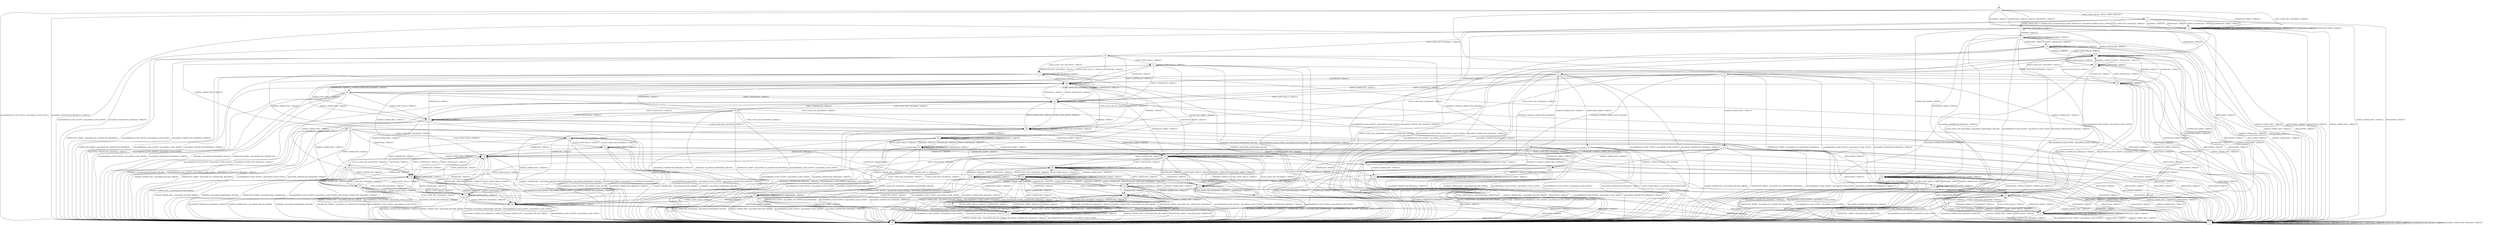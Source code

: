 digraph h5 {
s0 [label="s0"];
s1 [label="s1"];
s2 [label="s2"];
s3 [label="s3"];
s4 [label="s4"];
s5 [label="s5"];
s6 [label="s6"];
s7 [label="s7"];
s17 [label="s17"];
s18 [label="s18"];
s27 [label="s27"];
s8 [label="s8"];
s9 [label="s9"];
s10 [label="s10"];
s11 [label="s11"];
s19 [label="s19"];
s21 [label="s21"];
s22 [label="s22"];
s28 [label="s28"];
s33 [label="s33"];
s34 [label="s34"];
s37 [label="s37"];
s43 [label="s43"];
s45 [label="s45"];
s12 [label="s12"];
s13 [label="s13"];
s14 [label="s14"];
s15 [label="s15"];
s24 [label="s24"];
s25 [label="s25"];
s29 [label="s29"];
s36 [label="s36"];
s38 [label="s38"];
s40 [label="s40"];
s42 [label="s42"];
s44 [label="s44"];
s46 [label="s46"];
s49 [label="s49"];
s52 [label="s52"];
s16 [label="s16"];
s20 [label="s20"];
s26 [label="s26"];
s30 [label="s30"];
s31 [label="s31"];
s39 [label="s39"];
s47 [label="s47"];
s48 [label="s48"];
s50 [label="s50"];
s53 [label="s53"];
s23 [label="s23"];
s32 [label="s32"];
s35 [label="s35"];
s51 [label="s51"];
s54 [label="s54"];
s41 [label="s41"];
s0 -> s1 [label="ECDH_CLIENT_HELLO / HELLO_VERIFY_REQUEST+"];
s0 -> s2 [label="ECDH_CLIENT_KEY_EXCHANGE / TIMEOUT"];
s0 -> s3 [label="CHANGE_CIPHER_SPEC / TIMEOUT"];
s0 -> s2 [label="FINISHED / TIMEOUT"];
s0 -> s3 [label="APPLICATION / TIMEOUT"];
s0 -> s2 [label="CERTIFICATE / TIMEOUT"];
s0 -> s2 [label="EMPTY_CERTIFICATE / TIMEOUT"];
s0 -> s2 [label="CERTIFICATE_VERIFY / TIMEOUT"];
s0 -> s4 [label="Alert(WARNING,CLOSE_NOTIFY) / Alert(FATAL,CLOSE_NOTIFY)"];
s0 -> s4 [label="Alert(FATAL,UNEXPECTED_MESSAGE) / TIMEOUT"];
s1 -> s5 [label="ECDH_CLIENT_HELLO / SERVER_HELLO,CERTIFICATE,ECDHE_SERVER_KEY_EXCHANGE,SERVER_HELLO_DONE"];
s1 -> s2 [label="ECDH_CLIENT_KEY_EXCHANGE / TIMEOUT"];
s1 -> s3 [label="CHANGE_CIPHER_SPEC / TIMEOUT"];
s1 -> s2 [label="FINISHED / TIMEOUT"];
s1 -> s3 [label="APPLICATION / TIMEOUT"];
s1 -> s2 [label="CERTIFICATE / TIMEOUT"];
s1 -> s2 [label="EMPTY_CERTIFICATE / TIMEOUT"];
s1 -> s2 [label="CERTIFICATE_VERIFY / TIMEOUT"];
s1 -> s4 [label="Alert(WARNING,CLOSE_NOTIFY) / Alert(FATAL,CLOSE_NOTIFY)"];
s1 -> s4 [label="Alert(FATAL,UNEXPECTED_MESSAGE) / TIMEOUT"];
s2 -> s2 [label="ECDH_CLIENT_HELLO / TIMEOUT"];
s2 -> s2 [label="ECDH_CLIENT_KEY_EXCHANGE / TIMEOUT"];
s2 -> s3 [label="CHANGE_CIPHER_SPEC / TIMEOUT"];
s2 -> s2 [label="FINISHED / TIMEOUT"];
s2 -> s3 [label="APPLICATION / TIMEOUT"];
s2 -> s2 [label="CERTIFICATE / TIMEOUT"];
s2 -> s2 [label="EMPTY_CERTIFICATE / TIMEOUT"];
s2 -> s2 [label="CERTIFICATE_VERIFY / TIMEOUT"];
s2 -> s4 [label="Alert(WARNING,CLOSE_NOTIFY) / Alert(FATAL,CLOSE_NOTIFY)"];
s2 -> s4 [label="Alert(FATAL,UNEXPECTED_MESSAGE) / TIMEOUT"];
s3 -> s3 [label="ECDH_CLIENT_HELLO / TIMEOUT"];
s3 -> s3 [label="ECDH_CLIENT_KEY_EXCHANGE / TIMEOUT"];
s3 -> s3 [label="CHANGE_CIPHER_SPEC / TIMEOUT"];
s3 -> s3 [label="FINISHED / TIMEOUT"];
s3 -> s3 [label="APPLICATION / TIMEOUT"];
s3 -> s3 [label="CERTIFICATE / TIMEOUT"];
s3 -> s3 [label="EMPTY_CERTIFICATE / TIMEOUT"];
s3 -> s3 [label="CERTIFICATE_VERIFY / TIMEOUT"];
s3 -> s3 [label="Alert(WARNING,CLOSE_NOTIFY) / TIMEOUT"];
s3 -> s3 [label="Alert(FATAL,UNEXPECTED_MESSAGE) / TIMEOUT"];
s4 -> s4 [label="ECDH_CLIENT_HELLO / SOCKET_CLOSED"];
s4 -> s4 [label="ECDH_CLIENT_KEY_EXCHANGE / SOCKET_CLOSED"];
s4 -> s4 [label="CHANGE_CIPHER_SPEC / SOCKET_CLOSED"];
s4 -> s4 [label="FINISHED / SOCKET_CLOSED"];
s4 -> s4 [label="APPLICATION / SOCKET_CLOSED"];
s4 -> s4 [label="CERTIFICATE / SOCKET_CLOSED"];
s4 -> s4 [label="EMPTY_CERTIFICATE / SOCKET_CLOSED"];
s4 -> s4 [label="CERTIFICATE_VERIFY / SOCKET_CLOSED"];
s4 -> s4 [label="Alert(WARNING,CLOSE_NOTIFY) / SOCKET_CLOSED"];
s4 -> s4 [label="Alert(FATAL,UNEXPECTED_MESSAGE) / SOCKET_CLOSED"];
s5 -> s5 [label="ECDH_CLIENT_HELLO / TIMEOUT"];
s5 -> s6 [label="ECDH_CLIENT_KEY_EXCHANGE / TIMEOUT"];
s5 -> s3 [label="CHANGE_CIPHER_SPEC / TIMEOUT"];
s5 -> s7 [label="FINISHED / TIMEOUT"];
s5 -> s3 [label="APPLICATION / TIMEOUT"];
s5 -> s17 [label="CERTIFICATE / TIMEOUT"];
s5 -> s27 [label="EMPTY_CERTIFICATE / TIMEOUT"];
s5 -> s18 [label="CERTIFICATE_VERIFY / TIMEOUT"];
s5 -> s4 [label="Alert(WARNING,CLOSE_NOTIFY) / Alert(FATAL,CLOSE_NOTIFY)"];
s5 -> s4 [label="Alert(FATAL,UNEXPECTED_MESSAGE) / TIMEOUT"];
s6 -> s8 [label="ECDH_CLIENT_HELLO / TIMEOUT"];
s6 -> s9 [label="ECDH_CLIENT_KEY_EXCHANGE / TIMEOUT"];
s6 -> s10 [label="CHANGE_CIPHER_SPEC / TIMEOUT"];
s6 -> s11 [label="FINISHED / CHANGE_CIPHER_SPEC,FINISHED"];
s6 -> s3 [label="APPLICATION / TIMEOUT"];
s6 -> s28 [label="CERTIFICATE / TIMEOUT"];
s6 -> s43 [label="EMPTY_CERTIFICATE / TIMEOUT"];
s6 -> s4 [label="CERTIFICATE_VERIFY / Alert(FATAL,NO_CERTIFICATE_RESERVED)"];
s6 -> s4 [label="Alert(WARNING,CLOSE_NOTIFY) / Alert(FATAL,CLOSE_NOTIFY)"];
s6 -> s4 [label="Alert(FATAL,UNEXPECTED_MESSAGE) / TIMEOUT"];
s7 -> s7 [label="ECDH_CLIENT_HELLO / TIMEOUT"];
s7 -> s4 [label="ECDH_CLIENT_KEY_EXCHANGE / Alert(FATAL,HANDSHAKE_FAILURE)"];
s7 -> s3 [label="CHANGE_CIPHER_SPEC / TIMEOUT"];
s7 -> s7 [label="FINISHED / TIMEOUT"];
s7 -> s3 [label="APPLICATION / TIMEOUT"];
s7 -> s19 [label="CERTIFICATE / TIMEOUT"];
s7 -> s19 [label="EMPTY_CERTIFICATE / TIMEOUT"];
s7 -> s18 [label="CERTIFICATE_VERIFY / TIMEOUT"];
s7 -> s4 [label="Alert(WARNING,CLOSE_NOTIFY) / Alert(FATAL,CLOSE_NOTIFY)"];
s7 -> s4 [label="Alert(FATAL,UNEXPECTED_MESSAGE) / TIMEOUT"];
s17 -> s17 [label="ECDH_CLIENT_HELLO / TIMEOUT"];
s17 -> s21 [label="ECDH_CLIENT_KEY_EXCHANGE / TIMEOUT"];
s17 -> s3 [label="CHANGE_CIPHER_SPEC / TIMEOUT"];
s17 -> s17 [label="FINISHED / TIMEOUT"];
s17 -> s3 [label="APPLICATION / TIMEOUT"];
s17 -> s45 [label="CERTIFICATE / TIMEOUT"];
s17 -> s27 [label="EMPTY_CERTIFICATE / TIMEOUT"];
s17 -> s33 [label="CERTIFICATE_VERIFY / TIMEOUT"];
s17 -> s4 [label="Alert(WARNING,CLOSE_NOTIFY) / Alert(FATAL,CLOSE_NOTIFY)"];
s17 -> s4 [label="Alert(FATAL,UNEXPECTED_MESSAGE) / TIMEOUT"];
s18 -> s18 [label="ECDH_CLIENT_HELLO / TIMEOUT"];
s18 -> s22 [label="ECDH_CLIENT_KEY_EXCHANGE / TIMEOUT"];
s18 -> s3 [label="CHANGE_CIPHER_SPEC / TIMEOUT"];
s18 -> s18 [label="FINISHED / TIMEOUT"];
s18 -> s3 [label="APPLICATION / TIMEOUT"];
s18 -> s34 [label="CERTIFICATE / TIMEOUT"];
s18 -> s18 [label="EMPTY_CERTIFICATE / TIMEOUT"];
s18 -> s18 [label="CERTIFICATE_VERIFY / TIMEOUT"];
s18 -> s4 [label="Alert(WARNING,CLOSE_NOTIFY) / Alert(FATAL,CLOSE_NOTIFY)"];
s18 -> s4 [label="Alert(FATAL,UNEXPECTED_MESSAGE) / TIMEOUT"];
s27 -> s17 [label="ECDH_CLIENT_HELLO / TIMEOUT"];
s27 -> s37 [label="ECDH_CLIENT_KEY_EXCHANGE / TIMEOUT"];
s27 -> s3 [label="CHANGE_CIPHER_SPEC / TIMEOUT"];
s27 -> s17 [label="FINISHED / TIMEOUT"];
s27 -> s3 [label="APPLICATION / TIMEOUT"];
s27 -> s45 [label="CERTIFICATE / TIMEOUT"];
s27 -> s27 [label="EMPTY_CERTIFICATE / TIMEOUT"];
s27 -> s33 [label="CERTIFICATE_VERIFY / TIMEOUT"];
s27 -> s4 [label="Alert(WARNING,CLOSE_NOTIFY) / Alert(FATAL,CLOSE_NOTIFY)"];
s27 -> s4 [label="Alert(FATAL,UNEXPECTED_MESSAGE) / TIMEOUT"];
s8 -> s8 [label="ECDH_CLIENT_HELLO / TIMEOUT"];
s8 -> s9 [label="ECDH_CLIENT_KEY_EXCHANGE / TIMEOUT"];
s8 -> s12 [label="CHANGE_CIPHER_SPEC / TIMEOUT"];
s8 -> s4 [label="FINISHED / Alert(FATAL,HANDSHAKE_FAILURE)"];
s8 -> s3 [label="APPLICATION / TIMEOUT"];
s8 -> s28 [label="CERTIFICATE / TIMEOUT"];
s8 -> s43 [label="EMPTY_CERTIFICATE / TIMEOUT"];
s8 -> s44 [label="CERTIFICATE_VERIFY / TIMEOUT"];
s8 -> s4 [label="Alert(WARNING,CLOSE_NOTIFY) / Alert(FATAL,CLOSE_NOTIFY)"];
s8 -> s4 [label="Alert(FATAL,UNEXPECTED_MESSAGE) / TIMEOUT"];
s9 -> s8 [label="ECDH_CLIENT_HELLO / TIMEOUT"];
s9 -> s9 [label="ECDH_CLIENT_KEY_EXCHANGE / TIMEOUT"];
s9 -> s13 [label="CHANGE_CIPHER_SPEC / TIMEOUT"];
s9 -> s4 [label="FINISHED / Alert(FATAL,HANDSHAKE_FAILURE)"];
s9 -> s3 [label="APPLICATION / TIMEOUT"];
s9 -> s28 [label="CERTIFICATE / TIMEOUT"];
s9 -> s43 [label="EMPTY_CERTIFICATE / TIMEOUT"];
s9 -> s4 [label="CERTIFICATE_VERIFY / Alert(FATAL,NO_CERTIFICATE_RESERVED)"];
s9 -> s4 [label="Alert(WARNING,CLOSE_NOTIFY) / Alert(FATAL,CLOSE_NOTIFY)"];
s9 -> s4 [label="Alert(FATAL,UNEXPECTED_MESSAGE) / TIMEOUT"];
s10 -> s12 [label="ECDH_CLIENT_HELLO / TIMEOUT"];
s10 -> s13 [label="ECDH_CLIENT_KEY_EXCHANGE / TIMEOUT"];
s10 -> s4 [label="CHANGE_CIPHER_SPEC / Alert(FATAL,DECODE_ERROR)"];
s10 -> s14 [label="FINISHED / CHANGE_CIPHER_SPEC,FINISHED"];
s10 -> s3 [label="APPLICATION / TIMEOUT"];
s10 -> s15 [label="CERTIFICATE / TIMEOUT"];
s10 -> s29 [label="EMPTY_CERTIFICATE / TIMEOUT"];
s10 -> s4 [label="CERTIFICATE_VERIFY / Alert(FATAL,NO_CERTIFICATE_RESERVED)"];
s10 -> s4 [label="Alert(WARNING,CLOSE_NOTIFY) / Alert(FATAL,CLOSE_NOTIFY)"];
s10 -> s4 [label="Alert(FATAL,UNEXPECTED_MESSAGE) / TIMEOUT"];
s11 -> s11 [label="ECDH_CLIENT_HELLO / TIMEOUT"];
s11 -> s11 [label="ECDH_CLIENT_KEY_EXCHANGE / TIMEOUT"];
s11 -> s14 [label="CHANGE_CIPHER_SPEC / TIMEOUT"];
s11 -> s11 [label="FINISHED / TIMEOUT"];
s11 -> s4 [label="APPLICATION / APPLICATION"];
s11 -> s11 [label="CERTIFICATE / TIMEOUT"];
s11 -> s11 [label="EMPTY_CERTIFICATE / TIMEOUT"];
s11 -> s11 [label="CERTIFICATE_VERIFY / TIMEOUT"];
s11 -> s4 [label="Alert(WARNING,CLOSE_NOTIFY) / Alert(FATAL,CLOSE_NOTIFY)"];
s11 -> s4 [label="Alert(FATAL,UNEXPECTED_MESSAGE) / TIMEOUT"];
s19 -> s17 [label="ECDH_CLIENT_HELLO / TIMEOUT"];
s19 -> s4 [label="ECDH_CLIENT_KEY_EXCHANGE / Alert(FATAL,HANDSHAKE_FAILURE)"];
s19 -> s3 [label="CHANGE_CIPHER_SPEC / TIMEOUT"];
s19 -> s17 [label="FINISHED / TIMEOUT"];
s19 -> s3 [label="APPLICATION / TIMEOUT"];
s19 -> s19 [label="CERTIFICATE / TIMEOUT"];
s19 -> s19 [label="EMPTY_CERTIFICATE / TIMEOUT"];
s19 -> s33 [label="CERTIFICATE_VERIFY / TIMEOUT"];
s19 -> s4 [label="Alert(WARNING,CLOSE_NOTIFY) / Alert(FATAL,CLOSE_NOTIFY)"];
s19 -> s4 [label="Alert(FATAL,UNEXPECTED_MESSAGE) / TIMEOUT"];
s21 -> s36 [label="ECDH_CLIENT_HELLO / TIMEOUT"];
s21 -> s46 [label="ECDH_CLIENT_KEY_EXCHANGE / TIMEOUT"];
s21 -> s24 [label="CHANGE_CIPHER_SPEC / TIMEOUT"];
s21 -> s11 [label="FINISHED / CHANGE_CIPHER_SPEC,FINISHED"];
s21 -> s3 [label="APPLICATION / TIMEOUT"];
s21 -> s28 [label="CERTIFICATE / TIMEOUT"];
s21 -> s43 [label="EMPTY_CERTIFICATE / TIMEOUT"];
s21 -> s25 [label="CERTIFICATE_VERIFY / TIMEOUT"];
s21 -> s4 [label="Alert(WARNING,CLOSE_NOTIFY) / Alert(FATAL,CLOSE_NOTIFY)"];
s21 -> s4 [label="Alert(FATAL,UNEXPECTED_MESSAGE) / TIMEOUT"];
s22 -> s18 [label="ECDH_CLIENT_HELLO / TIMEOUT"];
s22 -> s22 [label="ECDH_CLIENT_KEY_EXCHANGE / TIMEOUT"];
s22 -> s3 [label="CHANGE_CIPHER_SPEC / TIMEOUT"];
s22 -> s18 [label="FINISHED / TIMEOUT"];
s22 -> s3 [label="APPLICATION / TIMEOUT"];
s22 -> s34 [label="CERTIFICATE / TIMEOUT"];
s22 -> s18 [label="EMPTY_CERTIFICATE / TIMEOUT"];
s22 -> s4 [label="CERTIFICATE_VERIFY / Alert(FATAL,NO_CERTIFICATE_RESERVED)"];
s22 -> s4 [label="Alert(WARNING,CLOSE_NOTIFY) / Alert(FATAL,CLOSE_NOTIFY)"];
s22 -> s4 [label="Alert(FATAL,UNEXPECTED_MESSAGE) / TIMEOUT"];
s28 -> s46 [label="ECDH_CLIENT_HELLO / TIMEOUT"];
s28 -> s38 [label="ECDH_CLIENT_KEY_EXCHANGE / TIMEOUT"];
s28 -> s15 [label="CHANGE_CIPHER_SPEC / TIMEOUT"];
s28 -> s52 [label="FINISHED / TIMEOUT"];
s28 -> s3 [label="APPLICATION / TIMEOUT"];
s28 -> s28 [label="CERTIFICATE / TIMEOUT"];
s28 -> s43 [label="EMPTY_CERTIFICATE / TIMEOUT"];
s28 -> s47 [label="CERTIFICATE_VERIFY / TIMEOUT"];
s28 -> s4 [label="Alert(WARNING,CLOSE_NOTIFY) / Alert(FATAL,CLOSE_NOTIFY)"];
s28 -> s4 [label="Alert(FATAL,UNEXPECTED_MESSAGE) / TIMEOUT"];
s33 -> s33 [label="ECDH_CLIENT_HELLO / TIMEOUT"];
s33 -> s33 [label="ECDH_CLIENT_KEY_EXCHANGE / TIMEOUT"];
s33 -> s3 [label="CHANGE_CIPHER_SPEC / TIMEOUT"];
s33 -> s33 [label="FINISHED / TIMEOUT"];
s33 -> s3 [label="APPLICATION / TIMEOUT"];
s33 -> s34 [label="CERTIFICATE / TIMEOUT"];
s33 -> s18 [label="EMPTY_CERTIFICATE / TIMEOUT"];
s33 -> s33 [label="CERTIFICATE_VERIFY / TIMEOUT"];
s33 -> s4 [label="Alert(WARNING,CLOSE_NOTIFY) / Alert(FATAL,CLOSE_NOTIFY)"];
s33 -> s4 [label="Alert(FATAL,UNEXPECTED_MESSAGE) / TIMEOUT"];
s34 -> s33 [label="ECDH_CLIENT_HELLO / TIMEOUT"];
s34 -> s40 [label="ECDH_CLIENT_KEY_EXCHANGE / TIMEOUT"];
s34 -> s3 [label="CHANGE_CIPHER_SPEC / TIMEOUT"];
s34 -> s33 [label="FINISHED / TIMEOUT"];
s34 -> s3 [label="APPLICATION / TIMEOUT"];
s34 -> s34 [label="CERTIFICATE / TIMEOUT"];
s34 -> s18 [label="EMPTY_CERTIFICATE / TIMEOUT"];
s34 -> s33 [label="CERTIFICATE_VERIFY / TIMEOUT"];
s34 -> s4 [label="Alert(WARNING,CLOSE_NOTIFY) / Alert(FATAL,CLOSE_NOTIFY)"];
s34 -> s4 [label="Alert(FATAL,UNEXPECTED_MESSAGE) / TIMEOUT"];
s37 -> s36 [label="ECDH_CLIENT_HELLO / TIMEOUT"];
s37 -> s46 [label="ECDH_CLIENT_KEY_EXCHANGE / TIMEOUT"];
s37 -> s42 [label="CHANGE_CIPHER_SPEC / TIMEOUT"];
s37 -> s11 [label="FINISHED / CHANGE_CIPHER_SPEC,FINISHED"];
s37 -> s3 [label="APPLICATION / TIMEOUT"];
s37 -> s28 [label="CERTIFICATE / TIMEOUT"];
s37 -> s43 [label="EMPTY_CERTIFICATE / TIMEOUT"];
s37 -> s4 [label="CERTIFICATE_VERIFY / Alert(FATAL,NO_CERTIFICATE_RESERVED)"];
s37 -> s4 [label="Alert(WARNING,CLOSE_NOTIFY) / Alert(FATAL,CLOSE_NOTIFY)"];
s37 -> s4 [label="Alert(FATAL,UNEXPECTED_MESSAGE) / TIMEOUT"];
s43 -> s46 [label="ECDH_CLIENT_HELLO / TIMEOUT"];
s43 -> s49 [label="ECDH_CLIENT_KEY_EXCHANGE / TIMEOUT"];
s43 -> s29 [label="CHANGE_CIPHER_SPEC / TIMEOUT"];
s43 -> s52 [label="FINISHED / TIMEOUT"];
s43 -> s3 [label="APPLICATION / TIMEOUT"];
s43 -> s28 [label="CERTIFICATE / TIMEOUT"];
s43 -> s43 [label="EMPTY_CERTIFICATE / TIMEOUT"];
s43 -> s47 [label="CERTIFICATE_VERIFY / TIMEOUT"];
s43 -> s4 [label="Alert(WARNING,CLOSE_NOTIFY) / Alert(FATAL,CLOSE_NOTIFY)"];
s43 -> s4 [label="Alert(FATAL,UNEXPECTED_MESSAGE) / TIMEOUT"];
s45 -> s17 [label="ECDH_CLIENT_HELLO / TIMEOUT"];
s45 -> s38 [label="ECDH_CLIENT_KEY_EXCHANGE / TIMEOUT"];
s45 -> s3 [label="CHANGE_CIPHER_SPEC / TIMEOUT"];
s45 -> s17 [label="FINISHED / TIMEOUT"];
s45 -> s3 [label="APPLICATION / TIMEOUT"];
s45 -> s45 [label="CERTIFICATE / TIMEOUT"];
s45 -> s27 [label="EMPTY_CERTIFICATE / TIMEOUT"];
s45 -> s33 [label="CERTIFICATE_VERIFY / TIMEOUT"];
s45 -> s4 [label="Alert(WARNING,CLOSE_NOTIFY) / Alert(FATAL,CLOSE_NOTIFY)"];
s45 -> s4 [label="Alert(FATAL,UNEXPECTED_MESSAGE) / TIMEOUT"];
s12 -> s12 [label="ECDH_CLIENT_HELLO / TIMEOUT"];
s12 -> s13 [label="ECDH_CLIENT_KEY_EXCHANGE / TIMEOUT"];
s12 -> s4 [label="CHANGE_CIPHER_SPEC / Alert(FATAL,DECODE_ERROR)"];
s12 -> s4 [label="FINISHED / Alert(FATAL,HANDSHAKE_FAILURE)"];
s12 -> s3 [label="APPLICATION / TIMEOUT"];
s12 -> s15 [label="CERTIFICATE / TIMEOUT"];
s12 -> s29 [label="EMPTY_CERTIFICATE / TIMEOUT"];
s12 -> s20 [label="CERTIFICATE_VERIFY / TIMEOUT"];
s12 -> s4 [label="Alert(WARNING,CLOSE_NOTIFY) / Alert(FATAL,CLOSE_NOTIFY)"];
s12 -> s4 [label="Alert(FATAL,UNEXPECTED_MESSAGE) / TIMEOUT"];
s13 -> s12 [label="ECDH_CLIENT_HELLO / TIMEOUT"];
s13 -> s13 [label="ECDH_CLIENT_KEY_EXCHANGE / TIMEOUT"];
s13 -> s4 [label="CHANGE_CIPHER_SPEC / Alert(FATAL,DECODE_ERROR)"];
s13 -> s4 [label="FINISHED / Alert(FATAL,HANDSHAKE_FAILURE)"];
s13 -> s3 [label="APPLICATION / TIMEOUT"];
s13 -> s15 [label="CERTIFICATE / TIMEOUT"];
s13 -> s29 [label="EMPTY_CERTIFICATE / TIMEOUT"];
s13 -> s4 [label="CERTIFICATE_VERIFY / Alert(FATAL,NO_CERTIFICATE_RESERVED)"];
s13 -> s4 [label="Alert(WARNING,CLOSE_NOTIFY) / Alert(FATAL,CLOSE_NOTIFY)"];
s13 -> s4 [label="Alert(FATAL,UNEXPECTED_MESSAGE) / TIMEOUT"];
s14 -> s14 [label="ECDH_CLIENT_HELLO / TIMEOUT"];
s14 -> s14 [label="ECDH_CLIENT_KEY_EXCHANGE / TIMEOUT"];
s14 -> s4 [label="CHANGE_CIPHER_SPEC / Alert(FATAL,DECODE_ERROR)"];
s14 -> s14 [label="FINISHED / TIMEOUT"];
s14 -> s4 [label="APPLICATION / APPLICATION"];
s14 -> s14 [label="CERTIFICATE / TIMEOUT"];
s14 -> s14 [label="EMPTY_CERTIFICATE / TIMEOUT"];
s14 -> s14 [label="CERTIFICATE_VERIFY / TIMEOUT"];
s14 -> s4 [label="Alert(WARNING,CLOSE_NOTIFY) / Alert(FATAL,CLOSE_NOTIFY)"];
s14 -> s4 [label="Alert(FATAL,UNEXPECTED_MESSAGE) / TIMEOUT"];
s15 -> s30 [label="ECDH_CLIENT_HELLO / TIMEOUT"];
s15 -> s16 [label="ECDH_CLIENT_KEY_EXCHANGE / TIMEOUT"];
s15 -> s4 [label="CHANGE_CIPHER_SPEC / Alert(FATAL,DECODE_ERROR)"];
s15 -> s30 [label="FINISHED / TIMEOUT"];
s15 -> s3 [label="APPLICATION / TIMEOUT"];
s15 -> s15 [label="CERTIFICATE / TIMEOUT"];
s15 -> s29 [label="EMPTY_CERTIFICATE / TIMEOUT"];
s15 -> s31 [label="CERTIFICATE_VERIFY / TIMEOUT"];
s15 -> s4 [label="Alert(WARNING,CLOSE_NOTIFY) / Alert(FATAL,CLOSE_NOTIFY)"];
s15 -> s4 [label="Alert(FATAL,UNEXPECTED_MESSAGE) / TIMEOUT"];
s24 -> s32 [label="ECDH_CLIENT_HELLO / TIMEOUT"];
s24 -> s30 [label="ECDH_CLIENT_KEY_EXCHANGE / TIMEOUT"];
s24 -> s4 [label="CHANGE_CIPHER_SPEC / Alert(FATAL,DECODE_ERROR)"];
s24 -> s14 [label="FINISHED / CHANGE_CIPHER_SPEC,FINISHED"];
s24 -> s3 [label="APPLICATION / TIMEOUT"];
s24 -> s15 [label="CERTIFICATE / TIMEOUT"];
s24 -> s29 [label="EMPTY_CERTIFICATE / TIMEOUT"];
s24 -> s26 [label="CERTIFICATE_VERIFY / TIMEOUT"];
s24 -> s4 [label="Alert(WARNING,CLOSE_NOTIFY) / Alert(FATAL,CLOSE_NOTIFY)"];
s24 -> s4 [label="Alert(FATAL,UNEXPECTED_MESSAGE) / TIMEOUT"];
s25 -> s4 [label="ECDH_CLIENT_HELLO / Alert(FATAL,BAD_CERTIFICATE)"];
s25 -> s47 [label="ECDH_CLIENT_KEY_EXCHANGE / TIMEOUT"];
s25 -> s26 [label="CHANGE_CIPHER_SPEC / TIMEOUT"];
s25 -> s11 [label="FINISHED / CHANGE_CIPHER_SPEC,FINISHED"];
s25 -> s3 [label="APPLICATION / TIMEOUT"];
s25 -> s48 [label="CERTIFICATE / TIMEOUT"];
s25 -> s44 [label="EMPTY_CERTIFICATE / TIMEOUT"];
s25 -> s47 [label="CERTIFICATE_VERIFY / TIMEOUT"];
s25 -> s4 [label="Alert(WARNING,CLOSE_NOTIFY) / Alert(FATAL,CLOSE_NOTIFY)"];
s25 -> s4 [label="Alert(FATAL,UNEXPECTED_MESSAGE) / TIMEOUT"];
s29 -> s30 [label="ECDH_CLIENT_HELLO / TIMEOUT"];
s29 -> s39 [label="ECDH_CLIENT_KEY_EXCHANGE / TIMEOUT"];
s29 -> s4 [label="CHANGE_CIPHER_SPEC / Alert(FATAL,DECODE_ERROR)"];
s29 -> s30 [label="FINISHED / TIMEOUT"];
s29 -> s3 [label="APPLICATION / TIMEOUT"];
s29 -> s15 [label="CERTIFICATE / TIMEOUT"];
s29 -> s29 [label="EMPTY_CERTIFICATE / TIMEOUT"];
s29 -> s31 [label="CERTIFICATE_VERIFY / TIMEOUT"];
s29 -> s4 [label="Alert(WARNING,CLOSE_NOTIFY) / Alert(FATAL,CLOSE_NOTIFY)"];
s29 -> s4 [label="Alert(FATAL,UNEXPECTED_MESSAGE) / TIMEOUT"];
s36 -> s36 [label="ECDH_CLIENT_HELLO / TIMEOUT"];
s36 -> s46 [label="ECDH_CLIENT_KEY_EXCHANGE / TIMEOUT"];
s36 -> s32 [label="CHANGE_CIPHER_SPEC / TIMEOUT"];
s36 -> s4 [label="FINISHED / Alert(FATAL,HANDSHAKE_FAILURE)"];
s36 -> s3 [label="APPLICATION / TIMEOUT"];
s36 -> s28 [label="CERTIFICATE / TIMEOUT"];
s36 -> s43 [label="EMPTY_CERTIFICATE / TIMEOUT"];
s36 -> s47 [label="CERTIFICATE_VERIFY / TIMEOUT"];
s36 -> s4 [label="Alert(WARNING,CLOSE_NOTIFY) / Alert(FATAL,CLOSE_NOTIFY)"];
s36 -> s4 [label="Alert(FATAL,UNEXPECTED_MESSAGE) / TIMEOUT"];
s38 -> s36 [label="ECDH_CLIENT_HELLO / TIMEOUT"];
s38 -> s46 [label="ECDH_CLIENT_KEY_EXCHANGE / TIMEOUT"];
s38 -> s16 [label="CHANGE_CIPHER_SPEC / TIMEOUT"];
s38 -> s4 [label="FINISHED / Alert(FATAL,HANDSHAKE_FAILURE)"];
s38 -> s3 [label="APPLICATION / TIMEOUT"];
s38 -> s28 [label="CERTIFICATE / TIMEOUT"];
s38 -> s43 [label="EMPTY_CERTIFICATE / TIMEOUT"];
s38 -> s4 [label="CERTIFICATE_VERIFY / Alert(FATAL,BAD_CERTIFICATE)"];
s38 -> s4 [label="Alert(WARNING,CLOSE_NOTIFY) / Alert(FATAL,CLOSE_NOTIFY)"];
s38 -> s4 [label="Alert(FATAL,UNEXPECTED_MESSAGE) / TIMEOUT"];
s40 -> s33 [label="ECDH_CLIENT_HELLO / TIMEOUT"];
s40 -> s33 [label="ECDH_CLIENT_KEY_EXCHANGE / TIMEOUT"];
s40 -> s3 [label="CHANGE_CIPHER_SPEC / TIMEOUT"];
s40 -> s33 [label="FINISHED / TIMEOUT"];
s40 -> s3 [label="APPLICATION / TIMEOUT"];
s40 -> s34 [label="CERTIFICATE / TIMEOUT"];
s40 -> s18 [label="EMPTY_CERTIFICATE / TIMEOUT"];
s40 -> s4 [label="CERTIFICATE_VERIFY / Alert(FATAL,BAD_CERTIFICATE)"];
s40 -> s4 [label="Alert(WARNING,CLOSE_NOTIFY) / Alert(FATAL,CLOSE_NOTIFY)"];
s40 -> s4 [label="Alert(FATAL,UNEXPECTED_MESSAGE) / TIMEOUT"];
s42 -> s32 [label="ECDH_CLIENT_HELLO / TIMEOUT"];
s42 -> s30 [label="ECDH_CLIENT_KEY_EXCHANGE / TIMEOUT"];
s42 -> s4 [label="CHANGE_CIPHER_SPEC / Alert(FATAL,DECODE_ERROR)"];
s42 -> s14 [label="FINISHED / CHANGE_CIPHER_SPEC,FINISHED"];
s42 -> s3 [label="APPLICATION / TIMEOUT"];
s42 -> s15 [label="CERTIFICATE / TIMEOUT"];
s42 -> s29 [label="EMPTY_CERTIFICATE / TIMEOUT"];
s42 -> s4 [label="CERTIFICATE_VERIFY / Alert(FATAL,NO_CERTIFICATE_RESERVED)"];
s42 -> s4 [label="Alert(WARNING,CLOSE_NOTIFY) / Alert(FATAL,CLOSE_NOTIFY)"];
s42 -> s4 [label="Alert(FATAL,UNEXPECTED_MESSAGE) / TIMEOUT"];
s44 -> s44 [label="ECDH_CLIENT_HELLO / TIMEOUT"];
s44 -> s50 [label="ECDH_CLIENT_KEY_EXCHANGE / TIMEOUT"];
s44 -> s20 [label="CHANGE_CIPHER_SPEC / TIMEOUT"];
s44 -> s44 [label="FINISHED / TIMEOUT"];
s44 -> s3 [label="APPLICATION / TIMEOUT"];
s44 -> s48 [label="CERTIFICATE / TIMEOUT"];
s44 -> s44 [label="EMPTY_CERTIFICATE / TIMEOUT"];
s44 -> s44 [label="CERTIFICATE_VERIFY / TIMEOUT"];
s44 -> s4 [label="Alert(WARNING,CLOSE_NOTIFY) / Alert(FATAL,CLOSE_NOTIFY)"];
s44 -> s4 [label="Alert(FATAL,UNEXPECTED_MESSAGE) / TIMEOUT"];
s46 -> s46 [label="ECDH_CLIENT_HELLO / TIMEOUT"];
s46 -> s46 [label="ECDH_CLIENT_KEY_EXCHANGE / TIMEOUT"];
s46 -> s30 [label="CHANGE_CIPHER_SPEC / TIMEOUT"];
s46 -> s52 [label="FINISHED / TIMEOUT"];
s46 -> s3 [label="APPLICATION / TIMEOUT"];
s46 -> s28 [label="CERTIFICATE / TIMEOUT"];
s46 -> s43 [label="EMPTY_CERTIFICATE / TIMEOUT"];
s46 -> s47 [label="CERTIFICATE_VERIFY / TIMEOUT"];
s46 -> s4 [label="Alert(WARNING,CLOSE_NOTIFY) / Alert(FATAL,CLOSE_NOTIFY)"];
s46 -> s4 [label="Alert(FATAL,UNEXPECTED_MESSAGE) / TIMEOUT"];
s49 -> s36 [label="ECDH_CLIENT_HELLO / TIMEOUT"];
s49 -> s46 [label="ECDH_CLIENT_KEY_EXCHANGE / TIMEOUT"];
s49 -> s39 [label="CHANGE_CIPHER_SPEC / TIMEOUT"];
s49 -> s4 [label="FINISHED / Alert(FATAL,HANDSHAKE_FAILURE)"];
s49 -> s3 [label="APPLICATION / TIMEOUT"];
s49 -> s28 [label="CERTIFICATE / TIMEOUT"];
s49 -> s43 [label="EMPTY_CERTIFICATE / TIMEOUT"];
s49 -> s4 [label="CERTIFICATE_VERIFY / Alert(FATAL,NO_CERTIFICATE_RESERVED)"];
s49 -> s4 [label="Alert(WARNING,CLOSE_NOTIFY) / Alert(FATAL,CLOSE_NOTIFY)"];
s49 -> s4 [label="Alert(FATAL,UNEXPECTED_MESSAGE) / TIMEOUT"];
s52 -> s52 [label="ECDH_CLIENT_HELLO / TIMEOUT"];
s52 -> s52 [label="ECDH_CLIENT_KEY_EXCHANGE / TIMEOUT"];
s52 -> s30 [label="CHANGE_CIPHER_SPEC / TIMEOUT"];
s52 -> s52 [label="FINISHED / TIMEOUT"];
s52 -> s3 [label="APPLICATION / TIMEOUT"];
s52 -> s53 [label="CERTIFICATE / TIMEOUT"];
s52 -> s53 [label="EMPTY_CERTIFICATE / TIMEOUT"];
s52 -> s47 [label="CERTIFICATE_VERIFY / TIMEOUT"];
s52 -> s4 [label="Alert(WARNING,CLOSE_NOTIFY) / Alert(FATAL,CLOSE_NOTIFY)"];
s52 -> s4 [label="Alert(FATAL,UNEXPECTED_MESSAGE) / TIMEOUT"];
s16 -> s32 [label="ECDH_CLIENT_HELLO / TIMEOUT"];
s16 -> s30 [label="ECDH_CLIENT_KEY_EXCHANGE / TIMEOUT"];
s16 -> s4 [label="CHANGE_CIPHER_SPEC / Alert(FATAL,DECODE_ERROR)"];
s16 -> s4 [label="FINISHED / Alert(FATAL,HANDSHAKE_FAILURE)"];
s16 -> s3 [label="APPLICATION / TIMEOUT"];
s16 -> s15 [label="CERTIFICATE / TIMEOUT"];
s16 -> s29 [label="EMPTY_CERTIFICATE / TIMEOUT"];
s16 -> s4 [label="CERTIFICATE_VERIFY / Alert(FATAL,BAD_CERTIFICATE)"];
s16 -> s4 [label="Alert(WARNING,CLOSE_NOTIFY) / Alert(FATAL,CLOSE_NOTIFY)"];
s16 -> s4 [label="Alert(FATAL,UNEXPECTED_MESSAGE) / TIMEOUT"];
s20 -> s20 [label="ECDH_CLIENT_HELLO / TIMEOUT"];
s20 -> s23 [label="ECDH_CLIENT_KEY_EXCHANGE / TIMEOUT"];
s20 -> s4 [label="CHANGE_CIPHER_SPEC / Alert(FATAL,DECODE_ERROR)"];
s20 -> s20 [label="FINISHED / TIMEOUT"];
s20 -> s3 [label="APPLICATION / TIMEOUT"];
s20 -> s35 [label="CERTIFICATE / TIMEOUT"];
s20 -> s20 [label="EMPTY_CERTIFICATE / TIMEOUT"];
s20 -> s20 [label="CERTIFICATE_VERIFY / TIMEOUT"];
s20 -> s4 [label="Alert(WARNING,CLOSE_NOTIFY) / Alert(FATAL,CLOSE_NOTIFY)"];
s20 -> s4 [label="Alert(FATAL,UNEXPECTED_MESSAGE) / TIMEOUT"];
s26 -> s4 [label="ECDH_CLIENT_HELLO / Alert(FATAL,BAD_CERTIFICATE)"];
s26 -> s31 [label="ECDH_CLIENT_KEY_EXCHANGE / TIMEOUT"];
s26 -> s4 [label="CHANGE_CIPHER_SPEC / Alert(FATAL,DECODE_ERROR)"];
s26 -> s14 [label="FINISHED / CHANGE_CIPHER_SPEC,FINISHED"];
s26 -> s3 [label="APPLICATION / TIMEOUT"];
s26 -> s35 [label="CERTIFICATE / TIMEOUT"];
s26 -> s20 [label="EMPTY_CERTIFICATE / TIMEOUT"];
s26 -> s31 [label="CERTIFICATE_VERIFY / TIMEOUT"];
s26 -> s4 [label="Alert(WARNING,CLOSE_NOTIFY) / Alert(FATAL,CLOSE_NOTIFY)"];
s26 -> s4 [label="Alert(FATAL,UNEXPECTED_MESSAGE) / TIMEOUT"];
s30 -> s30 [label="ECDH_CLIENT_HELLO / TIMEOUT"];
s30 -> s30 [label="ECDH_CLIENT_KEY_EXCHANGE / TIMEOUT"];
s30 -> s4 [label="CHANGE_CIPHER_SPEC / Alert(FATAL,DECODE_ERROR)"];
s30 -> s30 [label="FINISHED / TIMEOUT"];
s30 -> s3 [label="APPLICATION / TIMEOUT"];
s30 -> s15 [label="CERTIFICATE / TIMEOUT"];
s30 -> s29 [label="EMPTY_CERTIFICATE / TIMEOUT"];
s30 -> s31 [label="CERTIFICATE_VERIFY / TIMEOUT"];
s30 -> s4 [label="Alert(WARNING,CLOSE_NOTIFY) / Alert(FATAL,CLOSE_NOTIFY)"];
s30 -> s4 [label="Alert(FATAL,UNEXPECTED_MESSAGE) / TIMEOUT"];
s31 -> s31 [label="ECDH_CLIENT_HELLO / TIMEOUT"];
s31 -> s31 [label="ECDH_CLIENT_KEY_EXCHANGE / TIMEOUT"];
s31 -> s4 [label="CHANGE_CIPHER_SPEC / Alert(FATAL,DECODE_ERROR)"];
s31 -> s31 [label="FINISHED / TIMEOUT"];
s31 -> s3 [label="APPLICATION / TIMEOUT"];
s31 -> s35 [label="CERTIFICATE / TIMEOUT"];
s31 -> s20 [label="EMPTY_CERTIFICATE / TIMEOUT"];
s31 -> s31 [label="CERTIFICATE_VERIFY / TIMEOUT"];
s31 -> s4 [label="Alert(WARNING,CLOSE_NOTIFY) / Alert(FATAL,CLOSE_NOTIFY)"];
s31 -> s4 [label="Alert(FATAL,UNEXPECTED_MESSAGE) / TIMEOUT"];
s39 -> s32 [label="ECDH_CLIENT_HELLO / TIMEOUT"];
s39 -> s30 [label="ECDH_CLIENT_KEY_EXCHANGE / TIMEOUT"];
s39 -> s4 [label="CHANGE_CIPHER_SPEC / Alert(FATAL,DECODE_ERROR)"];
s39 -> s4 [label="FINISHED / Alert(FATAL,HANDSHAKE_FAILURE)"];
s39 -> s3 [label="APPLICATION / TIMEOUT"];
s39 -> s15 [label="CERTIFICATE / TIMEOUT"];
s39 -> s29 [label="EMPTY_CERTIFICATE / TIMEOUT"];
s39 -> s4 [label="CERTIFICATE_VERIFY / Alert(FATAL,NO_CERTIFICATE_RESERVED)"];
s39 -> s4 [label="Alert(WARNING,CLOSE_NOTIFY) / Alert(FATAL,CLOSE_NOTIFY)"];
s39 -> s4 [label="Alert(FATAL,UNEXPECTED_MESSAGE) / TIMEOUT"];
s47 -> s47 [label="ECDH_CLIENT_HELLO / TIMEOUT"];
s47 -> s47 [label="ECDH_CLIENT_KEY_EXCHANGE / TIMEOUT"];
s47 -> s31 [label="CHANGE_CIPHER_SPEC / TIMEOUT"];
s47 -> s47 [label="FINISHED / TIMEOUT"];
s47 -> s3 [label="APPLICATION / TIMEOUT"];
s47 -> s48 [label="CERTIFICATE / TIMEOUT"];
s47 -> s44 [label="EMPTY_CERTIFICATE / TIMEOUT"];
s47 -> s47 [label="CERTIFICATE_VERIFY / TIMEOUT"];
s47 -> s4 [label="Alert(WARNING,CLOSE_NOTIFY) / Alert(FATAL,CLOSE_NOTIFY)"];
s47 -> s4 [label="Alert(FATAL,UNEXPECTED_MESSAGE) / TIMEOUT"];
s48 -> s47 [label="ECDH_CLIENT_HELLO / TIMEOUT"];
s48 -> s51 [label="ECDH_CLIENT_KEY_EXCHANGE / TIMEOUT"];
s48 -> s35 [label="CHANGE_CIPHER_SPEC / TIMEOUT"];
s48 -> s47 [label="FINISHED / TIMEOUT"];
s48 -> s3 [label="APPLICATION / TIMEOUT"];
s48 -> s48 [label="CERTIFICATE / TIMEOUT"];
s48 -> s44 [label="EMPTY_CERTIFICATE / TIMEOUT"];
s48 -> s47 [label="CERTIFICATE_VERIFY / TIMEOUT"];
s48 -> s4 [label="Alert(WARNING,CLOSE_NOTIFY) / Alert(FATAL,CLOSE_NOTIFY)"];
s48 -> s4 [label="Alert(FATAL,UNEXPECTED_MESSAGE) / TIMEOUT"];
s50 -> s44 [label="ECDH_CLIENT_HELLO / TIMEOUT"];
s50 -> s50 [label="ECDH_CLIENT_KEY_EXCHANGE / TIMEOUT"];
s50 -> s23 [label="CHANGE_CIPHER_SPEC / TIMEOUT"];
s50 -> s44 [label="FINISHED / TIMEOUT"];
s50 -> s3 [label="APPLICATION / TIMEOUT"];
s50 -> s48 [label="CERTIFICATE / TIMEOUT"];
s50 -> s44 [label="EMPTY_CERTIFICATE / TIMEOUT"];
s50 -> s4 [label="CERTIFICATE_VERIFY / Alert(FATAL,NO_CERTIFICATE_RESERVED)"];
s50 -> s4 [label="Alert(WARNING,CLOSE_NOTIFY) / Alert(FATAL,CLOSE_NOTIFY)"];
s50 -> s4 [label="Alert(FATAL,UNEXPECTED_MESSAGE) / TIMEOUT"];
s53 -> s52 [label="ECDH_CLIENT_HELLO / TIMEOUT"];
s53 -> s4 [label="ECDH_CLIENT_KEY_EXCHANGE / Alert(FATAL,HANDSHAKE_FAILURE)"];
s53 -> s54 [label="CHANGE_CIPHER_SPEC / TIMEOUT"];
s53 -> s52 [label="FINISHED / TIMEOUT"];
s53 -> s3 [label="APPLICATION / TIMEOUT"];
s53 -> s53 [label="CERTIFICATE / TIMEOUT"];
s53 -> s53 [label="EMPTY_CERTIFICATE / TIMEOUT"];
s53 -> s47 [label="CERTIFICATE_VERIFY / TIMEOUT"];
s53 -> s4 [label="Alert(WARNING,CLOSE_NOTIFY) / Alert(FATAL,CLOSE_NOTIFY)"];
s53 -> s4 [label="Alert(FATAL,UNEXPECTED_MESSAGE) / TIMEOUT"];
s23 -> s20 [label="ECDH_CLIENT_HELLO / TIMEOUT"];
s23 -> s23 [label="ECDH_CLIENT_KEY_EXCHANGE / TIMEOUT"];
s23 -> s4 [label="CHANGE_CIPHER_SPEC / Alert(FATAL,DECODE_ERROR)"];
s23 -> s20 [label="FINISHED / TIMEOUT"];
s23 -> s3 [label="APPLICATION / TIMEOUT"];
s23 -> s35 [label="CERTIFICATE / TIMEOUT"];
s23 -> s20 [label="EMPTY_CERTIFICATE / TIMEOUT"];
s23 -> s4 [label="CERTIFICATE_VERIFY / Alert(FATAL,NO_CERTIFICATE_RESERVED)"];
s23 -> s4 [label="Alert(WARNING,CLOSE_NOTIFY) / Alert(FATAL,CLOSE_NOTIFY)"];
s23 -> s4 [label="Alert(FATAL,UNEXPECTED_MESSAGE) / TIMEOUT"];
s32 -> s32 [label="ECDH_CLIENT_HELLO / TIMEOUT"];
s32 -> s30 [label="ECDH_CLIENT_KEY_EXCHANGE / TIMEOUT"];
s32 -> s4 [label="CHANGE_CIPHER_SPEC / Alert(FATAL,DECODE_ERROR)"];
s32 -> s4 [label="FINISHED / Alert(FATAL,HANDSHAKE_FAILURE)"];
s32 -> s3 [label="APPLICATION / TIMEOUT"];
s32 -> s15 [label="CERTIFICATE / TIMEOUT"];
s32 -> s29 [label="EMPTY_CERTIFICATE / TIMEOUT"];
s32 -> s31 [label="CERTIFICATE_VERIFY / TIMEOUT"];
s32 -> s4 [label="Alert(WARNING,CLOSE_NOTIFY) / Alert(FATAL,CLOSE_NOTIFY)"];
s32 -> s4 [label="Alert(FATAL,UNEXPECTED_MESSAGE) / TIMEOUT"];
s35 -> s31 [label="ECDH_CLIENT_HELLO / TIMEOUT"];
s35 -> s41 [label="ECDH_CLIENT_KEY_EXCHANGE / TIMEOUT"];
s35 -> s4 [label="CHANGE_CIPHER_SPEC / Alert(FATAL,DECODE_ERROR)"];
s35 -> s31 [label="FINISHED / TIMEOUT"];
s35 -> s3 [label="APPLICATION / TIMEOUT"];
s35 -> s35 [label="CERTIFICATE / TIMEOUT"];
s35 -> s20 [label="EMPTY_CERTIFICATE / TIMEOUT"];
s35 -> s31 [label="CERTIFICATE_VERIFY / TIMEOUT"];
s35 -> s4 [label="Alert(WARNING,CLOSE_NOTIFY) / Alert(FATAL,CLOSE_NOTIFY)"];
s35 -> s4 [label="Alert(FATAL,UNEXPECTED_MESSAGE) / TIMEOUT"];
s51 -> s47 [label="ECDH_CLIENT_HELLO / TIMEOUT"];
s51 -> s47 [label="ECDH_CLIENT_KEY_EXCHANGE / TIMEOUT"];
s51 -> s41 [label="CHANGE_CIPHER_SPEC / TIMEOUT"];
s51 -> s47 [label="FINISHED / TIMEOUT"];
s51 -> s3 [label="APPLICATION / TIMEOUT"];
s51 -> s48 [label="CERTIFICATE / TIMEOUT"];
s51 -> s44 [label="EMPTY_CERTIFICATE / TIMEOUT"];
s51 -> s4 [label="CERTIFICATE_VERIFY / Alert(FATAL,BAD_CERTIFICATE)"];
s51 -> s4 [label="Alert(WARNING,CLOSE_NOTIFY) / Alert(FATAL,CLOSE_NOTIFY)"];
s51 -> s4 [label="Alert(FATAL,UNEXPECTED_MESSAGE) / TIMEOUT"];
s54 -> s30 [label="ECDH_CLIENT_HELLO / TIMEOUT"];
s54 -> s4 [label="ECDH_CLIENT_KEY_EXCHANGE / Alert(FATAL,HANDSHAKE_FAILURE)"];
s54 -> s4 [label="CHANGE_CIPHER_SPEC / Alert(FATAL,DECODE_ERROR)"];
s54 -> s30 [label="FINISHED / TIMEOUT"];
s54 -> s3 [label="APPLICATION / TIMEOUT"];
s54 -> s54 [label="CERTIFICATE / TIMEOUT"];
s54 -> s54 [label="EMPTY_CERTIFICATE / TIMEOUT"];
s54 -> s31 [label="CERTIFICATE_VERIFY / TIMEOUT"];
s54 -> s4 [label="Alert(WARNING,CLOSE_NOTIFY) / Alert(FATAL,CLOSE_NOTIFY)"];
s54 -> s4 [label="Alert(FATAL,UNEXPECTED_MESSAGE) / TIMEOUT"];
s41 -> s31 [label="ECDH_CLIENT_HELLO / TIMEOUT"];
s41 -> s31 [label="ECDH_CLIENT_KEY_EXCHANGE / TIMEOUT"];
s41 -> s4 [label="CHANGE_CIPHER_SPEC / Alert(FATAL,DECODE_ERROR)"];
s41 -> s31 [label="FINISHED / TIMEOUT"];
s41 -> s3 [label="APPLICATION / TIMEOUT"];
s41 -> s35 [label="CERTIFICATE / TIMEOUT"];
s41 -> s20 [label="EMPTY_CERTIFICATE / TIMEOUT"];
s41 -> s4 [label="CERTIFICATE_VERIFY / Alert(FATAL,BAD_CERTIFICATE)"];
s41 -> s4 [label="Alert(WARNING,CLOSE_NOTIFY) / Alert(FATAL,CLOSE_NOTIFY)"];
s41 -> s4 [label="Alert(FATAL,UNEXPECTED_MESSAGE) / TIMEOUT"];
__start0 [shape=none, label=""];
__start0 -> s0 [label=""];
}
